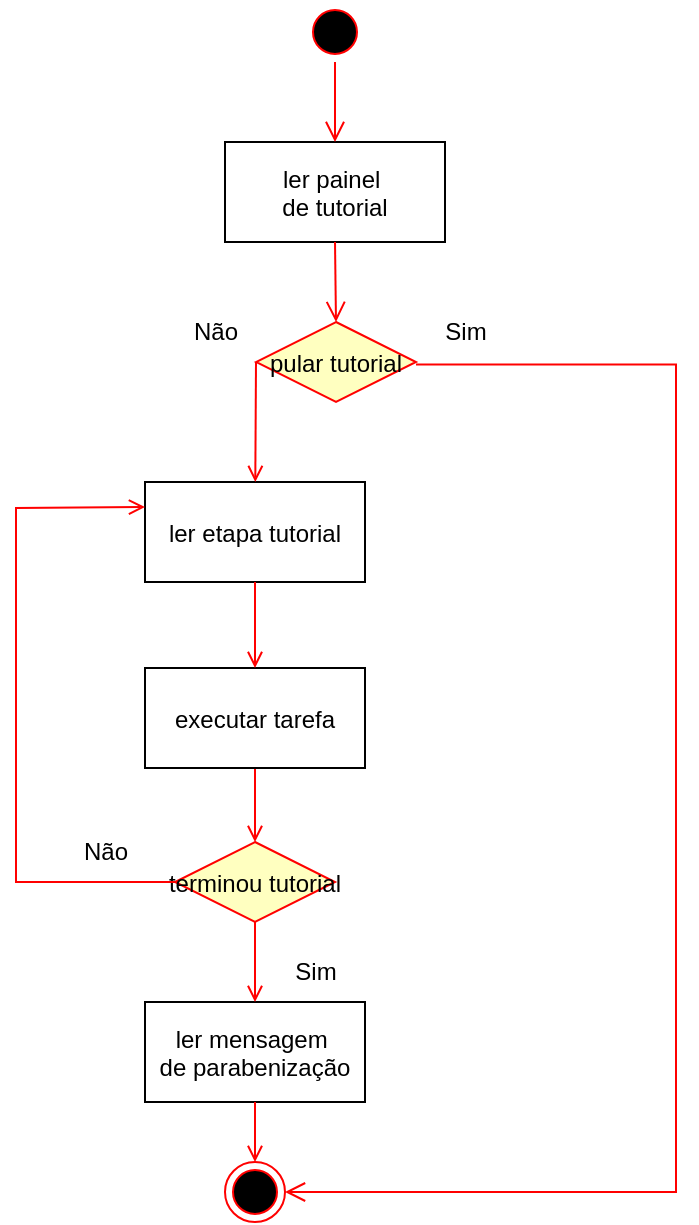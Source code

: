 <mxfile version="24.6.0" type="device">
  <diagram name="Page-1" id="e7e014a7-5840-1c2e-5031-d8a46d1fe8dd">
    <mxGraphModel dx="1173" dy="695" grid="1" gridSize="10" guides="1" tooltips="1" connect="1" arrows="1" fold="1" page="1" pageScale="1" pageWidth="1169" pageHeight="826" background="none" math="0" shadow="0">
      <root>
        <mxCell id="0" />
        <mxCell id="1" parent="0" />
        <mxCell id="20" value="" style="endArrow=open;strokeColor=#FF0000;endFill=1;rounded=0;exitX=0.5;exitY=1;exitDx=0;exitDy=0;entryX=0.5;entryY=0;entryDx=0;entryDy=0;" parent="1" source="zscKiEwWfd5TCdISiovu-51" target="zscKiEwWfd5TCdISiovu-61" edge="1">
          <mxGeometry relative="1" as="geometry">
            <mxPoint x="299.035" y="580" as="sourcePoint" />
            <mxPoint x="465.465" y="503" as="targetPoint" />
          </mxGeometry>
        </mxCell>
        <mxCell id="zscKiEwWfd5TCdISiovu-48" value="" style="ellipse;shape=startState;fillColor=#000000;strokeColor=#ff0000;" vertex="1" parent="1">
          <mxGeometry x="264.5" y="80" width="30" height="30" as="geometry" />
        </mxCell>
        <mxCell id="zscKiEwWfd5TCdISiovu-49" value="ler etapa tutorial" style="" vertex="1" parent="1">
          <mxGeometry x="184.5" y="320" width="110" height="50" as="geometry" />
        </mxCell>
        <mxCell id="zscKiEwWfd5TCdISiovu-50" value="" style="endArrow=open;strokeColor=#FF0000;endFill=1;rounded=0;exitX=0;exitY=0.5;exitDx=0;exitDy=0;" edge="1" parent="1" source="zscKiEwWfd5TCdISiovu-53" target="zscKiEwWfd5TCdISiovu-49">
          <mxGeometry relative="1" as="geometry">
            <mxPoint x="280.558" y="400" as="sourcePoint" />
          </mxGeometry>
        </mxCell>
        <mxCell id="zscKiEwWfd5TCdISiovu-51" value="executar tarefa" style="" vertex="1" parent="1">
          <mxGeometry x="184.5" y="413" width="110" height="50" as="geometry" />
        </mxCell>
        <mxCell id="zscKiEwWfd5TCdISiovu-52" value="" style="endArrow=open;strokeColor=#FF0000;endFill=1;rounded=0" edge="1" parent="1" source="zscKiEwWfd5TCdISiovu-49" target="zscKiEwWfd5TCdISiovu-51">
          <mxGeometry relative="1" as="geometry" />
        </mxCell>
        <mxCell id="zscKiEwWfd5TCdISiovu-53" value="pular tutorial" style="rhombus;fillColor=#ffffc0;strokeColor=#ff0000;" vertex="1" parent="1">
          <mxGeometry x="240" y="240" width="80" height="40" as="geometry" />
        </mxCell>
        <mxCell id="zscKiEwWfd5TCdISiovu-54" value="ler painel &#xa;de tutorial" style="" vertex="1" parent="1">
          <mxGeometry x="224.5" y="150" width="110" height="50" as="geometry" />
        </mxCell>
        <mxCell id="zscKiEwWfd5TCdISiovu-55" value="" style="edgeStyle=elbowEdgeStyle;elbow=horizontal;verticalAlign=bottom;endArrow=open;endSize=8;strokeColor=#FF0000;endFill=1;rounded=0;entryX=0.5;entryY=0;entryDx=0;entryDy=0;exitX=0.5;exitY=1;exitDx=0;exitDy=0;" edge="1" parent="1" source="zscKiEwWfd5TCdISiovu-48" target="zscKiEwWfd5TCdISiovu-54">
          <mxGeometry x="-64.5" y="-88" as="geometry">
            <mxPoint x="289.5" y="410" as="targetPoint" />
            <mxPoint x="290" y="320" as="sourcePoint" />
          </mxGeometry>
        </mxCell>
        <mxCell id="zscKiEwWfd5TCdISiovu-56" value="" style="ellipse;shape=endState;fillColor=#000000;strokeColor=#ff0000" vertex="1" parent="1">
          <mxGeometry x="224.5" y="660" width="30" height="30" as="geometry" />
        </mxCell>
        <mxCell id="zscKiEwWfd5TCdISiovu-57" value="" style="edgeStyle=elbowEdgeStyle;elbow=horizontal;verticalAlign=bottom;endArrow=open;endSize=8;strokeColor=#FF0000;endFill=1;rounded=0;exitX=1;exitY=0.5;exitDx=0;exitDy=0;entryX=1;entryY=0.5;entryDx=0;entryDy=0;" edge="1" parent="1" target="zscKiEwWfd5TCdISiovu-56">
          <mxGeometry x="100" y="40" as="geometry">
            <mxPoint x="360" y="630" as="targetPoint" />
            <mxPoint x="320" y="261.25" as="sourcePoint" />
            <Array as="points">
              <mxPoint x="450" y="603.75" />
              <mxPoint x="400" y="653.75" />
            </Array>
          </mxGeometry>
        </mxCell>
        <mxCell id="zscKiEwWfd5TCdISiovu-58" value="" style="edgeStyle=elbowEdgeStyle;elbow=horizontal;verticalAlign=bottom;endArrow=open;endSize=8;strokeColor=#FF0000;endFill=1;rounded=0;entryX=0.5;entryY=0;entryDx=0;entryDy=0;exitX=0.5;exitY=1;exitDx=0;exitDy=0;" edge="1" parent="1" source="zscKiEwWfd5TCdISiovu-54" target="zscKiEwWfd5TCdISiovu-53">
          <mxGeometry x="100" y="40" as="geometry">
            <mxPoint x="279.5" y="400" as="targetPoint" />
            <mxPoint x="280" y="330" as="sourcePoint" />
          </mxGeometry>
        </mxCell>
        <mxCell id="zscKiEwWfd5TCdISiovu-61" value="terminou tutorial" style="rhombus;fillColor=#ffffc0;strokeColor=#ff0000;" vertex="1" parent="1">
          <mxGeometry x="199.5" y="500" width="80" height="40" as="geometry" />
        </mxCell>
        <mxCell id="zscKiEwWfd5TCdISiovu-62" value="" style="endArrow=open;strokeColor=#FF0000;endFill=1;rounded=0;entryX=0;entryY=0.25;entryDx=0;entryDy=0;exitX=0;exitY=0.5;exitDx=0;exitDy=0;" edge="1" parent="1" source="zscKiEwWfd5TCdISiovu-61" target="zscKiEwWfd5TCdISiovu-49">
          <mxGeometry relative="1" as="geometry">
            <mxPoint x="120" y="500" as="sourcePoint" />
            <mxPoint x="89.5" y="560" as="targetPoint" />
            <Array as="points">
              <mxPoint x="120" y="520" />
              <mxPoint x="120" y="430" />
              <mxPoint x="120" y="333" />
            </Array>
          </mxGeometry>
        </mxCell>
        <mxCell id="zscKiEwWfd5TCdISiovu-67" value="ler mensagem &#xa;de parabenização" style="" vertex="1" parent="1">
          <mxGeometry x="184.5" y="580" width="110" height="50" as="geometry" />
        </mxCell>
        <mxCell id="zscKiEwWfd5TCdISiovu-68" value="" style="endArrow=open;strokeColor=#FF0000;endFill=1;rounded=0;entryX=0.5;entryY=0;entryDx=0;entryDy=0;exitX=0.5;exitY=1;exitDx=0;exitDy=0;" edge="1" parent="1" source="zscKiEwWfd5TCdISiovu-61" target="zscKiEwWfd5TCdISiovu-67">
          <mxGeometry relative="1" as="geometry">
            <mxPoint x="250" y="380" as="sourcePoint" />
            <mxPoint x="250" y="430" as="targetPoint" />
          </mxGeometry>
        </mxCell>
        <mxCell id="zscKiEwWfd5TCdISiovu-70" value="" style="endArrow=open;strokeColor=#FF0000;endFill=1;rounded=0;entryX=0.5;entryY=0;entryDx=0;entryDy=0;exitX=0.5;exitY=1;exitDx=0;exitDy=0;" edge="1" parent="1" source="zscKiEwWfd5TCdISiovu-67" target="zscKiEwWfd5TCdISiovu-56">
          <mxGeometry relative="1" as="geometry">
            <mxPoint x="260" y="390" as="sourcePoint" />
            <mxPoint x="260" y="440" as="targetPoint" />
          </mxGeometry>
        </mxCell>
        <mxCell id="zscKiEwWfd5TCdISiovu-72" value="&lt;font face=&quot;Helvetica&quot;&gt;Sim&lt;/font&gt;" style="text;html=1;align=center;verticalAlign=middle;whiteSpace=wrap;rounded=0;fontFamily=Architects Daughter;fontSource=https%3A%2F%2Ffonts.googleapis.com%2Fcss%3Ffamily%3DArchitects%2BDaughter;" vertex="1" parent="1">
          <mxGeometry x="300" y="230" width="90" height="30" as="geometry" />
        </mxCell>
        <mxCell id="zscKiEwWfd5TCdISiovu-73" value="&lt;font face=&quot;Helvetica&quot;&gt;Não&lt;/font&gt;" style="text;html=1;align=center;verticalAlign=middle;whiteSpace=wrap;rounded=0;fontFamily=Architects Daughter;fontSource=https%3A%2F%2Ffonts.googleapis.com%2Fcss%3Ffamily%3DArchitects%2BDaughter;" vertex="1" parent="1">
          <mxGeometry x="174.5" y="230" width="90" height="30" as="geometry" />
        </mxCell>
        <mxCell id="zscKiEwWfd5TCdISiovu-74" value="&lt;font face=&quot;Helvetica&quot;&gt;Sim&lt;/font&gt;" style="text;html=1;align=center;verticalAlign=middle;whiteSpace=wrap;rounded=0;fontFamily=Architects Daughter;fontSource=https%3A%2F%2Ffonts.googleapis.com%2Fcss%3Ffamily%3DArchitects%2BDaughter;" vertex="1" parent="1">
          <mxGeometry x="224.5" y="550" width="90" height="30" as="geometry" />
        </mxCell>
        <mxCell id="zscKiEwWfd5TCdISiovu-76" value="&lt;font face=&quot;Helvetica&quot;&gt;Não&lt;/font&gt;" style="text;html=1;align=center;verticalAlign=middle;whiteSpace=wrap;rounded=0;fontFamily=Architects Daughter;fontSource=https%3A%2F%2Ffonts.googleapis.com%2Fcss%3Ffamily%3DArchitects%2BDaughter;" vertex="1" parent="1">
          <mxGeometry x="120" y="490" width="90" height="30" as="geometry" />
        </mxCell>
      </root>
    </mxGraphModel>
  </diagram>
</mxfile>
